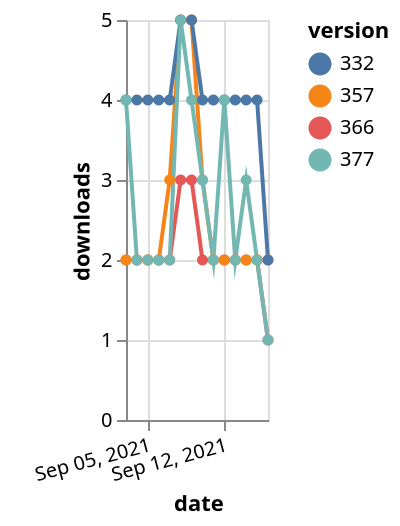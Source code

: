 {"$schema": "https://vega.github.io/schema/vega-lite/v5.json", "description": "A simple bar chart with embedded data.", "data": {"values": [{"date": "2021-09-03", "total": 2344, "delta": 2, "version": "366"}, {"date": "2021-09-04", "total": 2346, "delta": 2, "version": "366"}, {"date": "2021-09-05", "total": 2348, "delta": 2, "version": "366"}, {"date": "2021-09-06", "total": 2350, "delta": 2, "version": "366"}, {"date": "2021-09-07", "total": 2352, "delta": 2, "version": "366"}, {"date": "2021-09-08", "total": 2355, "delta": 3, "version": "366"}, {"date": "2021-09-09", "total": 2358, "delta": 3, "version": "366"}, {"date": "2021-09-10", "total": 2360, "delta": 2, "version": "366"}, {"date": "2021-09-11", "total": 2362, "delta": 2, "version": "366"}, {"date": "2021-09-12", "total": 2364, "delta": 2, "version": "366"}, {"date": "2021-09-13", "total": 2366, "delta": 2, "version": "366"}, {"date": "2021-09-14", "total": 2368, "delta": 2, "version": "366"}, {"date": "2021-09-15", "total": 2370, "delta": 2, "version": "366"}, {"date": "2021-09-16", "total": 2371, "delta": 1, "version": "366"}, {"date": "2021-09-03", "total": 2903, "delta": 2, "version": "357"}, {"date": "2021-09-04", "total": 2905, "delta": 2, "version": "357"}, {"date": "2021-09-05", "total": 2907, "delta": 2, "version": "357"}, {"date": "2021-09-06", "total": 2909, "delta": 2, "version": "357"}, {"date": "2021-09-07", "total": 2912, "delta": 3, "version": "357"}, {"date": "2021-09-08", "total": 2917, "delta": 5, "version": "357"}, {"date": "2021-09-09", "total": 2922, "delta": 5, "version": "357"}, {"date": "2021-09-10", "total": 2925, "delta": 3, "version": "357"}, {"date": "2021-09-11", "total": 2927, "delta": 2, "version": "357"}, {"date": "2021-09-12", "total": 2929, "delta": 2, "version": "357"}, {"date": "2021-09-13", "total": 2931, "delta": 2, "version": "357"}, {"date": "2021-09-14", "total": 2933, "delta": 2, "version": "357"}, {"date": "2021-09-15", "total": 2935, "delta": 2, "version": "357"}, {"date": "2021-09-16", "total": 2937, "delta": 2, "version": "357"}, {"date": "2021-09-03", "total": 4987, "delta": 4, "version": "332"}, {"date": "2021-09-04", "total": 4991, "delta": 4, "version": "332"}, {"date": "2021-09-05", "total": 4995, "delta": 4, "version": "332"}, {"date": "2021-09-06", "total": 4999, "delta": 4, "version": "332"}, {"date": "2021-09-07", "total": 5003, "delta": 4, "version": "332"}, {"date": "2021-09-08", "total": 5008, "delta": 5, "version": "332"}, {"date": "2021-09-09", "total": 5013, "delta": 5, "version": "332"}, {"date": "2021-09-10", "total": 5017, "delta": 4, "version": "332"}, {"date": "2021-09-11", "total": 5021, "delta": 4, "version": "332"}, {"date": "2021-09-12", "total": 5025, "delta": 4, "version": "332"}, {"date": "2021-09-13", "total": 5029, "delta": 4, "version": "332"}, {"date": "2021-09-14", "total": 5033, "delta": 4, "version": "332"}, {"date": "2021-09-15", "total": 5037, "delta": 4, "version": "332"}, {"date": "2021-09-16", "total": 5039, "delta": 2, "version": "332"}, {"date": "2021-09-03", "total": 2150, "delta": 4, "version": "377"}, {"date": "2021-09-04", "total": 2152, "delta": 2, "version": "377"}, {"date": "2021-09-05", "total": 2154, "delta": 2, "version": "377"}, {"date": "2021-09-06", "total": 2156, "delta": 2, "version": "377"}, {"date": "2021-09-07", "total": 2158, "delta": 2, "version": "377"}, {"date": "2021-09-08", "total": 2163, "delta": 5, "version": "377"}, {"date": "2021-09-09", "total": 2167, "delta": 4, "version": "377"}, {"date": "2021-09-10", "total": 2170, "delta": 3, "version": "377"}, {"date": "2021-09-11", "total": 2172, "delta": 2, "version": "377"}, {"date": "2021-09-12", "total": 2176, "delta": 4, "version": "377"}, {"date": "2021-09-13", "total": 2178, "delta": 2, "version": "377"}, {"date": "2021-09-14", "total": 2181, "delta": 3, "version": "377"}, {"date": "2021-09-15", "total": 2183, "delta": 2, "version": "377"}, {"date": "2021-09-16", "total": 2184, "delta": 1, "version": "377"}]}, "width": "container", "mark": {"type": "line", "point": {"filled": true}}, "encoding": {"x": {"field": "date", "type": "temporal", "timeUnit": "yearmonthdate", "title": "date", "axis": {"labelAngle": -15}}, "y": {"field": "delta", "type": "quantitative", "title": "downloads"}, "color": {"field": "version", "type": "nominal"}, "tooltip": {"field": "delta"}}}